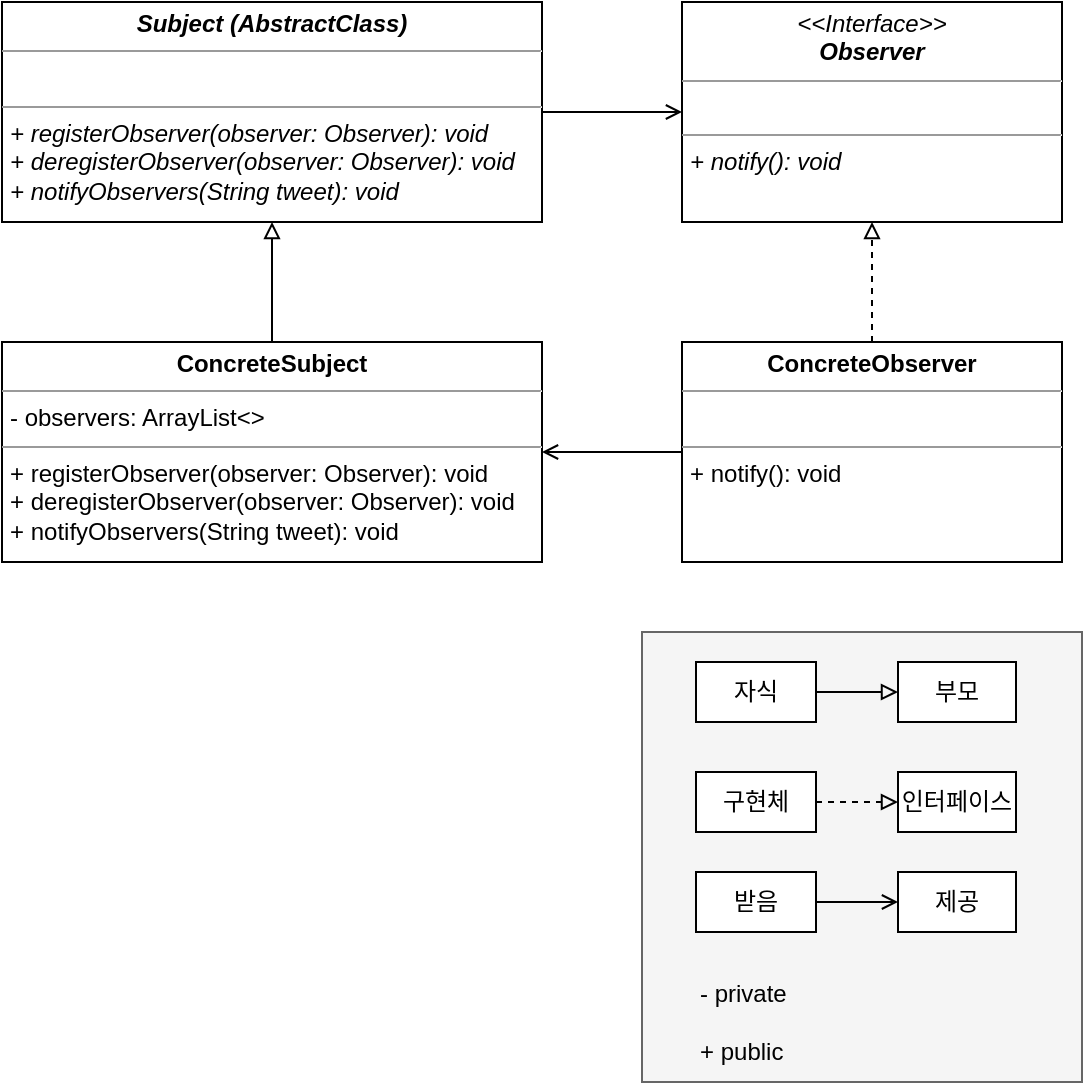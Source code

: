 <mxfile version="21.6.8" type="device">
  <diagram name="페이지-1" id="30syYygs_ItVrp7pe7ZP">
    <mxGraphModel dx="845" dy="695" grid="1" gridSize="10" guides="1" tooltips="1" connect="1" arrows="1" fold="1" page="1" pageScale="1" pageWidth="827" pageHeight="1169" math="0" shadow="0">
      <root>
        <mxCell id="0" />
        <mxCell id="1" parent="0" />
        <mxCell id="awl_aIIhdnxYXqVAkH0f-1" value="" style="rounded=0;whiteSpace=wrap;html=1;fillColor=#f5f5f5;fontColor=#333333;strokeColor=#666666;" parent="1" vertex="1">
          <mxGeometry x="530" y="525" width="220" height="225" as="geometry" />
        </mxCell>
        <mxCell id="awl_aIIhdnxYXqVAkH0f-13" style="edgeStyle=orthogonalEdgeStyle;rounded=0;orthogonalLoop=1;jettySize=auto;html=1;exitX=1;exitY=0.5;exitDx=0;exitDy=0;entryX=0;entryY=0.5;entryDx=0;entryDy=0;endArrow=open;endFill=0;" parent="1" source="awl_aIIhdnxYXqVAkH0f-2" target="awl_aIIhdnxYXqVAkH0f-11" edge="1">
          <mxGeometry relative="1" as="geometry" />
        </mxCell>
        <mxCell id="awl_aIIhdnxYXqVAkH0f-2" value="&lt;p style=&quot;margin:0px;margin-top:4px;text-align:center;&quot;&gt;&lt;b&gt;&lt;i&gt;Subject (AbstractClass)&lt;/i&gt;&lt;/b&gt;&lt;/p&gt;&lt;hr size=&quot;1&quot;&gt;&lt;p style=&quot;margin:0px;margin-left:4px;&quot;&gt;&lt;i&gt;&lt;br&gt;&lt;/i&gt;&lt;/p&gt;&lt;hr size=&quot;1&quot;&gt;&lt;p style=&quot;margin:0px;margin-left:4px;&quot;&gt;&lt;i&gt;+ registerObserver(observer: Observer): void&lt;/i&gt;&lt;/p&gt;&lt;p style=&quot;margin:0px;margin-left:4px;&quot;&gt;&lt;i&gt;+ deregisterObserver(observer: Observer): void&lt;/i&gt;&lt;/p&gt;&lt;p style=&quot;margin:0px;margin-left:4px;&quot;&gt;&lt;i&gt;+ notifyObservers(String tweet): void&lt;/i&gt;&lt;/p&gt;" style="verticalAlign=top;align=left;overflow=fill;fontSize=12;fontFamily=Helvetica;html=1;whiteSpace=wrap;" parent="1" vertex="1">
          <mxGeometry x="210" y="210" width="270" height="110" as="geometry" />
        </mxCell>
        <mxCell id="awl_aIIhdnxYXqVAkH0f-3" value="&lt;p style=&quot;margin:0px;margin-top:4px;text-align:center;&quot;&gt;&lt;b&gt;ConcreteSubject&lt;/b&gt;&lt;/p&gt;&lt;hr size=&quot;1&quot;&gt;&lt;p style=&quot;margin:0px;margin-left:4px;&quot;&gt;- observers: ArrayList&amp;lt;&amp;gt;&lt;/p&gt;&lt;hr size=&quot;1&quot;&gt;&lt;p style=&quot;border-color: var(--border-color); margin: 0px 0px 0px 4px;&quot;&gt;+ registerObserver(observer: Observer): void&lt;/p&gt;&lt;p style=&quot;border-color: var(--border-color); margin: 0px 0px 0px 4px;&quot;&gt;+ deregisterObserver(observer: Observer): void&lt;/p&gt;&lt;p style=&quot;border-color: var(--border-color); margin: 0px 0px 0px 4px;&quot;&gt;+ notifyObservers(String tweet): void&lt;/p&gt;" style="verticalAlign=top;align=left;overflow=fill;fontSize=12;fontFamily=Helvetica;html=1;whiteSpace=wrap;" parent="1" vertex="1">
          <mxGeometry x="210" y="380" width="270" height="110" as="geometry" />
        </mxCell>
        <mxCell id="awl_aIIhdnxYXqVAkH0f-5" value="" style="endArrow=block;html=1;rounded=0;entryX=0.5;entryY=1;entryDx=0;entryDy=0;exitX=0.5;exitY=0;exitDx=0;exitDy=0;endFill=0;" parent="1" source="awl_aIIhdnxYXqVAkH0f-3" target="awl_aIIhdnxYXqVAkH0f-2" edge="1">
          <mxGeometry width="50" height="50" relative="1" as="geometry">
            <mxPoint x="468.48" y="380" as="sourcePoint" />
            <mxPoint x="391.52" y="318.96" as="targetPoint" />
          </mxGeometry>
        </mxCell>
        <mxCell id="awl_aIIhdnxYXqVAkH0f-6" value="" style="endArrow=block;html=1;rounded=0;entryX=0;entryY=0.5;entryDx=0;entryDy=0;exitX=1;exitY=0.5;exitDx=0;exitDy=0;endFill=0;" parent="1" source="awl_aIIhdnxYXqVAkH0f-7" target="awl_aIIhdnxYXqVAkH0f-8" edge="1">
          <mxGeometry width="50" height="50" relative="1" as="geometry">
            <mxPoint x="887" y="520" as="sourcePoint" />
            <mxPoint x="961" y="455" as="targetPoint" />
          </mxGeometry>
        </mxCell>
        <mxCell id="awl_aIIhdnxYXqVAkH0f-7" value="자식" style="rounded=0;whiteSpace=wrap;html=1;" parent="1" vertex="1">
          <mxGeometry x="557" y="540" width="60" height="30" as="geometry" />
        </mxCell>
        <mxCell id="awl_aIIhdnxYXqVAkH0f-8" value="부모" style="rounded=0;whiteSpace=wrap;html=1;" parent="1" vertex="1">
          <mxGeometry x="658" y="540" width="59" height="30" as="geometry" />
        </mxCell>
        <mxCell id="awl_aIIhdnxYXqVAkH0f-10" value="- private&lt;br&gt;&lt;br&gt;+ public" style="text;html=1;strokeColor=none;fillColor=none;align=left;verticalAlign=middle;whiteSpace=wrap;rounded=0;" parent="1" vertex="1">
          <mxGeometry x="557" y="700" width="130" height="40" as="geometry" />
        </mxCell>
        <mxCell id="awl_aIIhdnxYXqVAkH0f-11" value="&lt;p style=&quot;margin:0px;margin-top:4px;text-align:center;&quot;&gt;&lt;i&gt;&amp;lt;&amp;lt;Interface&amp;gt;&amp;gt;&lt;/i&gt;&lt;br&gt;&lt;b&gt;&lt;i&gt;Observer&lt;/i&gt;&lt;/b&gt;&lt;/p&gt;&lt;hr size=&quot;1&quot;&gt;&lt;p style=&quot;margin:0px;margin-left:4px;&quot;&gt;&lt;br&gt;&lt;/p&gt;&lt;hr size=&quot;1&quot;&gt;&lt;p style=&quot;margin:0px;margin-left:4px;&quot;&gt;&lt;i&gt;+ notify(): void&lt;/i&gt;&lt;br&gt;&lt;/p&gt;" style="verticalAlign=top;align=left;overflow=fill;fontSize=12;fontFamily=Helvetica;html=1;whiteSpace=wrap;" parent="1" vertex="1">
          <mxGeometry x="550" y="210" width="190" height="110" as="geometry" />
        </mxCell>
        <mxCell id="awl_aIIhdnxYXqVAkH0f-14" style="edgeStyle=orthogonalEdgeStyle;rounded=0;orthogonalLoop=1;jettySize=auto;html=1;entryX=0.5;entryY=1;entryDx=0;entryDy=0;dashed=1;endArrow=block;endFill=0;" parent="1" source="awl_aIIhdnxYXqVAkH0f-12" target="awl_aIIhdnxYXqVAkH0f-11" edge="1">
          <mxGeometry relative="1" as="geometry" />
        </mxCell>
        <mxCell id="awl_aIIhdnxYXqVAkH0f-15" style="edgeStyle=orthogonalEdgeStyle;rounded=0;orthogonalLoop=1;jettySize=auto;html=1;entryX=1;entryY=0.5;entryDx=0;entryDy=0;endArrow=open;endFill=0;" parent="1" source="awl_aIIhdnxYXqVAkH0f-12" target="awl_aIIhdnxYXqVAkH0f-3" edge="1">
          <mxGeometry relative="1" as="geometry" />
        </mxCell>
        <mxCell id="awl_aIIhdnxYXqVAkH0f-12" value="&lt;p style=&quot;margin:0px;margin-top:4px;text-align:center;&quot;&gt;&lt;b&gt;ConcreteObserver&lt;/b&gt;&lt;/p&gt;&lt;hr size=&quot;1&quot;&gt;&lt;p style=&quot;margin:0px;margin-left:4px;&quot;&gt;&lt;br&gt;&lt;/p&gt;&lt;hr size=&quot;1&quot;&gt;&lt;p style=&quot;margin:0px;margin-left:4px;&quot;&gt;+ notify(): void&lt;/p&gt;" style="verticalAlign=top;align=left;overflow=fill;fontSize=12;fontFamily=Helvetica;html=1;whiteSpace=wrap;" parent="1" vertex="1">
          <mxGeometry x="550" y="380" width="190" height="110" as="geometry" />
        </mxCell>
        <mxCell id="awl_aIIhdnxYXqVAkH0f-16" value="" style="endArrow=block;html=1;rounded=0;entryX=0;entryY=0.5;entryDx=0;entryDy=0;exitX=1;exitY=0.5;exitDx=0;exitDy=0;dashed=1;endFill=0;" parent="1" source="awl_aIIhdnxYXqVAkH0f-17" target="awl_aIIhdnxYXqVAkH0f-18" edge="1">
          <mxGeometry width="50" height="50" relative="1" as="geometry">
            <mxPoint x="887" y="575" as="sourcePoint" />
            <mxPoint x="961" y="510" as="targetPoint" />
          </mxGeometry>
        </mxCell>
        <mxCell id="awl_aIIhdnxYXqVAkH0f-17" value="구현체" style="rounded=0;whiteSpace=wrap;html=1;" parent="1" vertex="1">
          <mxGeometry x="557" y="595" width="60" height="30" as="geometry" />
        </mxCell>
        <mxCell id="awl_aIIhdnxYXqVAkH0f-18" value="인터페이스" style="rounded=0;whiteSpace=wrap;html=1;" parent="1" vertex="1">
          <mxGeometry x="658" y="595" width="59" height="30" as="geometry" />
        </mxCell>
        <mxCell id="awl_aIIhdnxYXqVAkH0f-19" value="" style="endArrow=open;html=1;rounded=0;entryX=0;entryY=0.5;entryDx=0;entryDy=0;exitX=1;exitY=0.5;exitDx=0;exitDy=0;endFill=0;" parent="1" source="awl_aIIhdnxYXqVAkH0f-20" target="awl_aIIhdnxYXqVAkH0f-21" edge="1">
          <mxGeometry width="50" height="50" relative="1" as="geometry">
            <mxPoint x="887" y="625" as="sourcePoint" />
            <mxPoint x="961" y="560" as="targetPoint" />
          </mxGeometry>
        </mxCell>
        <mxCell id="awl_aIIhdnxYXqVAkH0f-20" value="받음" style="rounded=0;whiteSpace=wrap;html=1;" parent="1" vertex="1">
          <mxGeometry x="557" y="645" width="60" height="30" as="geometry" />
        </mxCell>
        <mxCell id="awl_aIIhdnxYXqVAkH0f-21" value="제공" style="rounded=0;whiteSpace=wrap;html=1;" parent="1" vertex="1">
          <mxGeometry x="658" y="645" width="59" height="30" as="geometry" />
        </mxCell>
      </root>
    </mxGraphModel>
  </diagram>
</mxfile>
